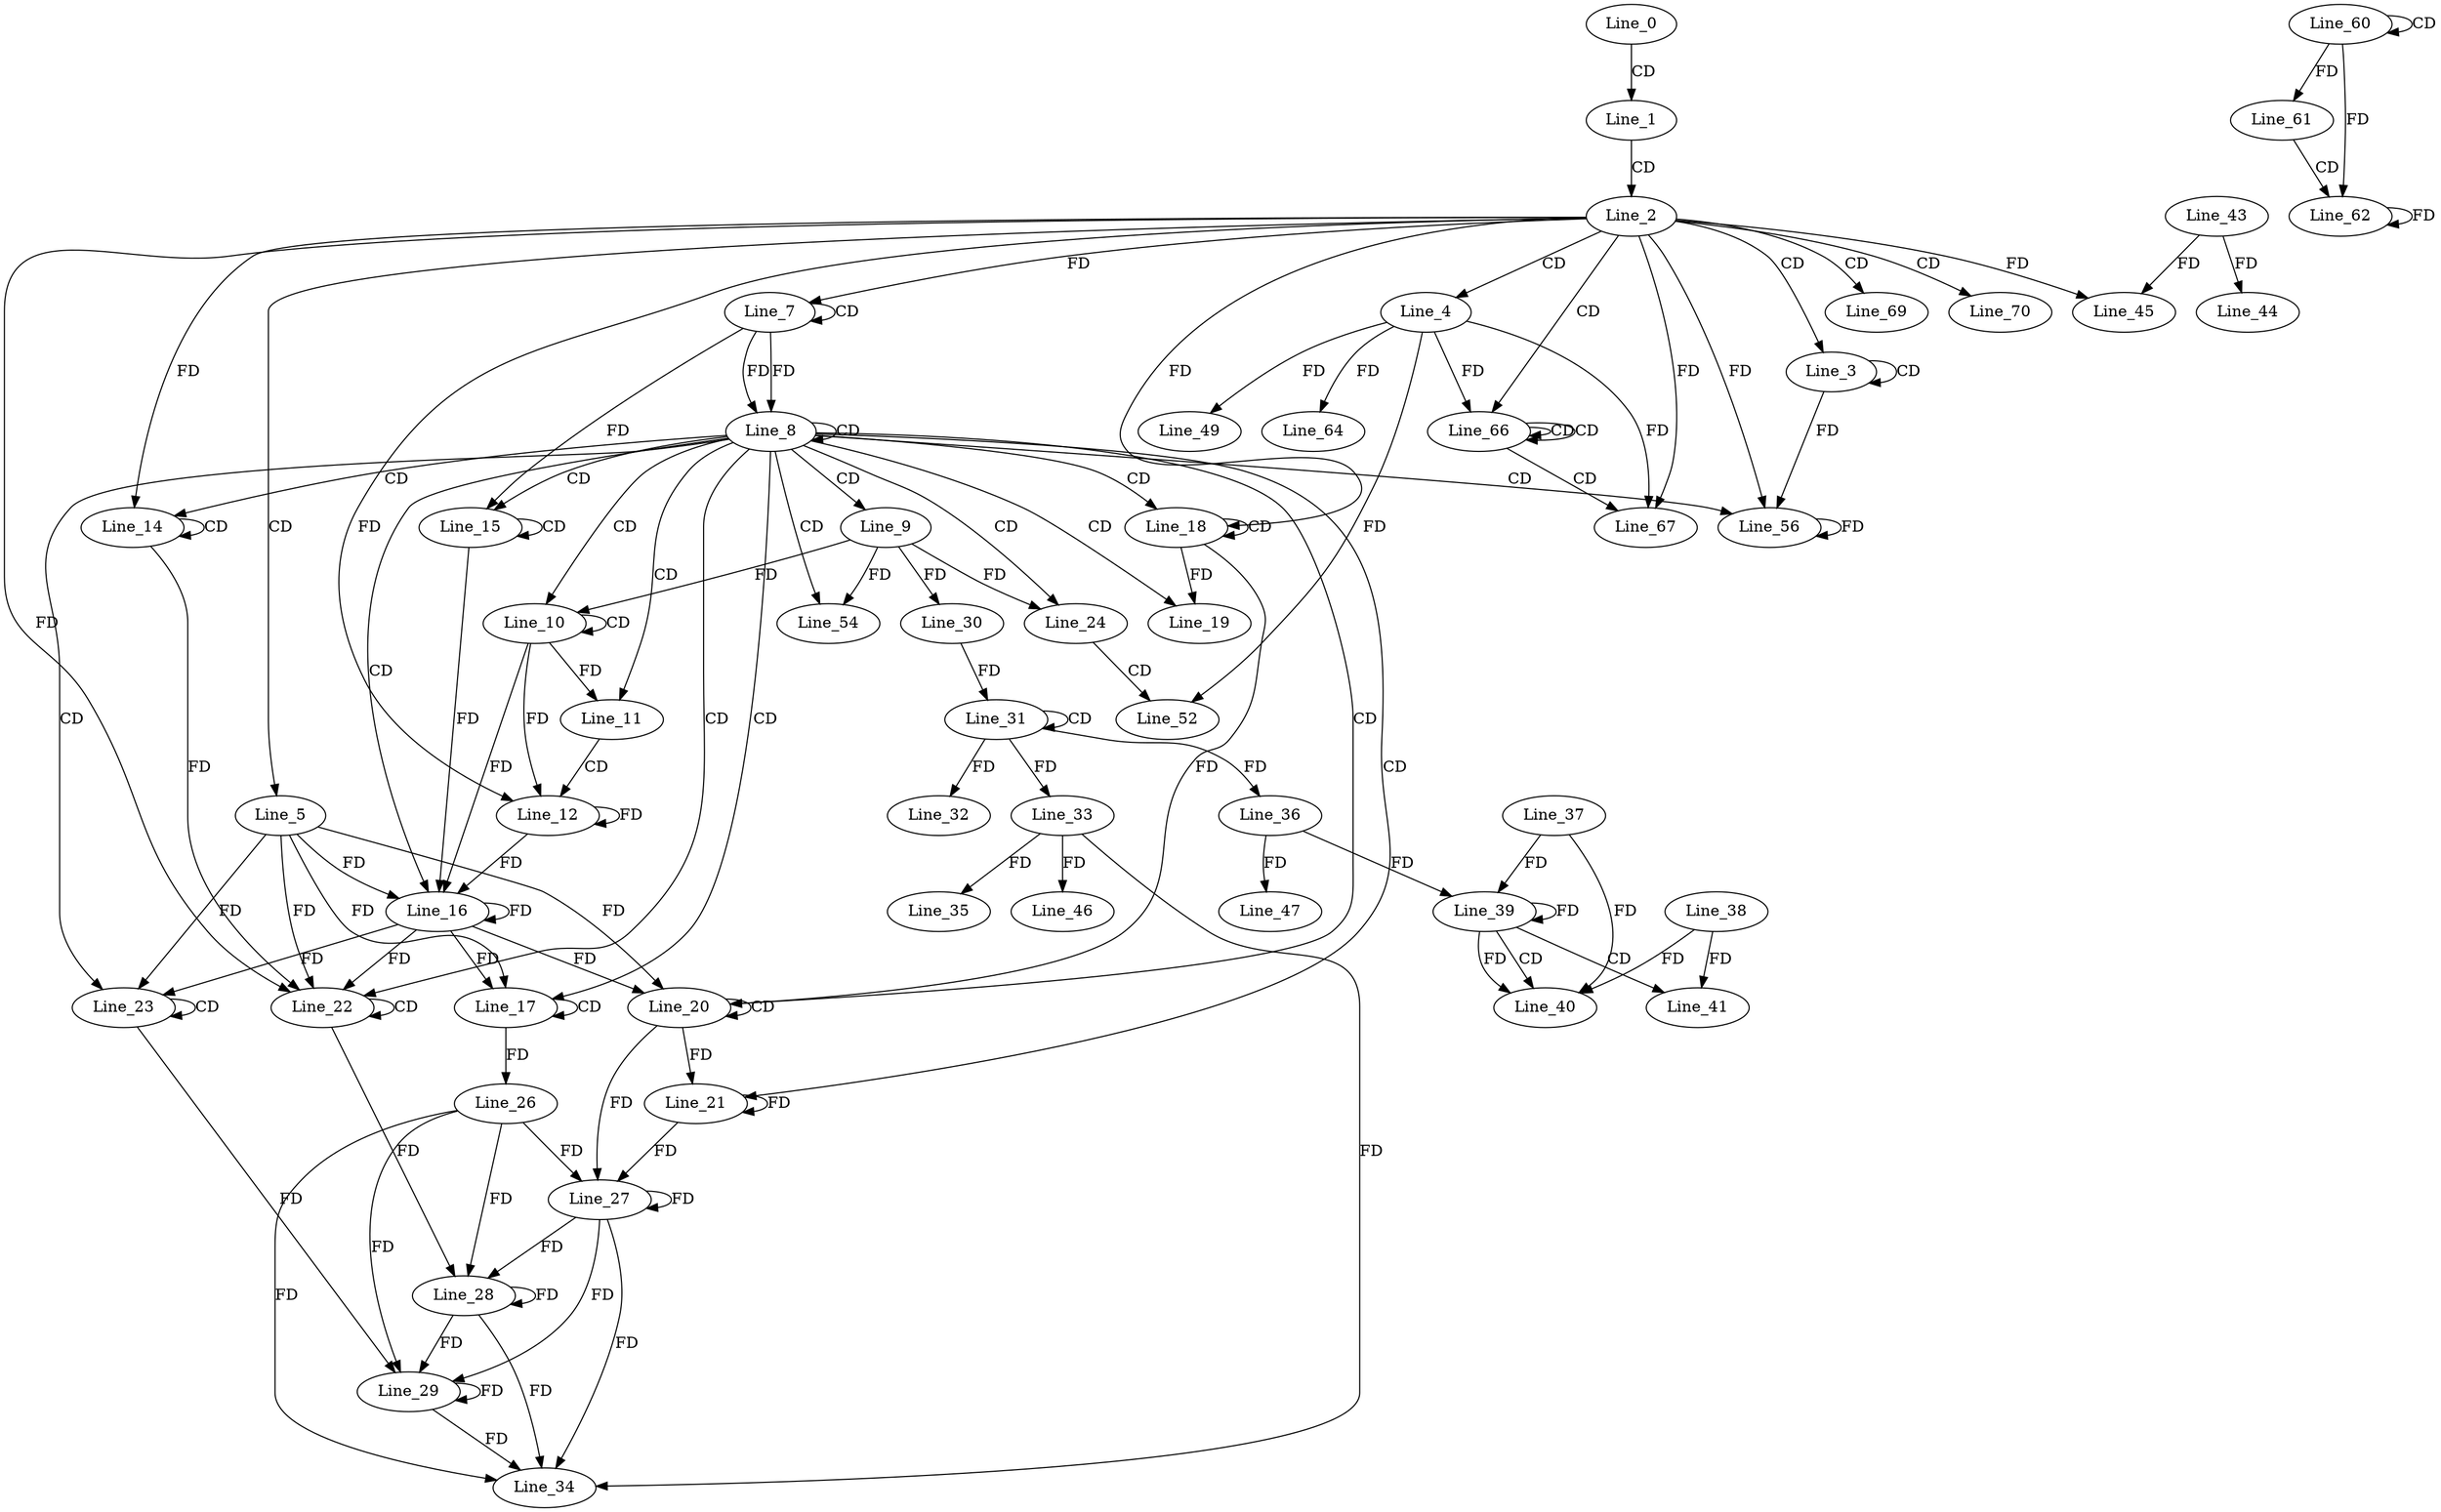 digraph G {
  Line_0;
  Line_1;
  Line_2;
  Line_3;
  Line_3;
  Line_4;
  Line_5;
  Line_7;
  Line_7;
  Line_8;
  Line_8;
  Line_9;
  Line_10;
  Line_10;
  Line_11;
  Line_12;
  Line_12;
  Line_14;
  Line_14;
  Line_15;
  Line_15;
  Line_15;
  Line_16;
  Line_16;
  Line_17;
  Line_17;
  Line_18;
  Line_18;
  Line_19;
  Line_20;
  Line_20;
  Line_21;
  Line_21;
  Line_21;
  Line_22;
  Line_22;
  Line_23;
  Line_23;
  Line_23;
  Line_24;
  Line_24;
  Line_26;
  Line_26;
  Line_27;
  Line_27;
  Line_28;
  Line_28;
  Line_29;
  Line_29;
  Line_30;
  Line_31;
  Line_31;
  Line_30;
  Line_32;
  Line_33;
  Line_33;
  Line_34;
  Line_35;
  Line_36;
  Line_39;
  Line_37;
  Line_39;
  Line_36;
  Line_39;
  Line_40;
  Line_38;
  Line_40;
  Line_41;
  Line_43;
  Line_44;
  Line_45;
  Line_46;
  Line_47;
  Line_49;
  Line_52;
  Line_54;
  Line_56;
  Line_56;
  Line_60;
  Line_60;
  Line_61;
  Line_62;
  Line_62;
  Line_64;
  Line_66;
  Line_66;
  Line_66;
  Line_67;
  Line_69;
  Line_70;
  Line_0 -> Line_1 [ label="CD" ];
  Line_1 -> Line_2 [ label="CD" ];
  Line_2 -> Line_3 [ label="CD" ];
  Line_3 -> Line_3 [ label="CD" ];
  Line_2 -> Line_4 [ label="CD" ];
  Line_2 -> Line_5 [ label="CD" ];
  Line_7 -> Line_7 [ label="CD" ];
  Line_2 -> Line_7 [ label="FD" ];
  Line_7 -> Line_8 [ label="FD" ];
  Line_8 -> Line_8 [ label="CD" ];
  Line_7 -> Line_8 [ label="FD" ];
  Line_8 -> Line_9 [ label="CD" ];
  Line_8 -> Line_10 [ label="CD" ];
  Line_10 -> Line_10 [ label="CD" ];
  Line_9 -> Line_10 [ label="FD" ];
  Line_8 -> Line_11 [ label="CD" ];
  Line_10 -> Line_11 [ label="FD" ];
  Line_11 -> Line_12 [ label="CD" ];
  Line_10 -> Line_12 [ label="FD" ];
  Line_12 -> Line_12 [ label="FD" ];
  Line_2 -> Line_12 [ label="FD" ];
  Line_8 -> Line_14 [ label="CD" ];
  Line_14 -> Line_14 [ label="CD" ];
  Line_2 -> Line_14 [ label="FD" ];
  Line_8 -> Line_15 [ label="CD" ];
  Line_15 -> Line_15 [ label="CD" ];
  Line_7 -> Line_15 [ label="FD" ];
  Line_8 -> Line_16 [ label="CD" ];
  Line_5 -> Line_16 [ label="FD" ];
  Line_16 -> Line_16 [ label="FD" ];
  Line_15 -> Line_16 [ label="FD" ];
  Line_10 -> Line_16 [ label="FD" ];
  Line_12 -> Line_16 [ label="FD" ];
  Line_8 -> Line_17 [ label="CD" ];
  Line_17 -> Line_17 [ label="CD" ];
  Line_5 -> Line_17 [ label="FD" ];
  Line_16 -> Line_17 [ label="FD" ];
  Line_8 -> Line_18 [ label="CD" ];
  Line_18 -> Line_18 [ label="CD" ];
  Line_2 -> Line_18 [ label="FD" ];
  Line_8 -> Line_19 [ label="CD" ];
  Line_18 -> Line_19 [ label="FD" ];
  Line_8 -> Line_20 [ label="CD" ];
  Line_20 -> Line_20 [ label="CD" ];
  Line_18 -> Line_20 [ label="FD" ];
  Line_5 -> Line_20 [ label="FD" ];
  Line_16 -> Line_20 [ label="FD" ];
  Line_8 -> Line_21 [ label="CD" ];
  Line_20 -> Line_21 [ label="FD" ];
  Line_21 -> Line_21 [ label="FD" ];
  Line_8 -> Line_22 [ label="CD" ];
  Line_22 -> Line_22 [ label="CD" ];
  Line_14 -> Line_22 [ label="FD" ];
  Line_5 -> Line_22 [ label="FD" ];
  Line_16 -> Line_22 [ label="FD" ];
  Line_2 -> Line_22 [ label="FD" ];
  Line_8 -> Line_23 [ label="CD" ];
  Line_23 -> Line_23 [ label="CD" ];
  Line_5 -> Line_23 [ label="FD" ];
  Line_16 -> Line_23 [ label="FD" ];
  Line_8 -> Line_24 [ label="CD" ];
  Line_9 -> Line_24 [ label="FD" ];
  Line_17 -> Line_26 [ label="FD" ];
  Line_26 -> Line_27 [ label="FD" ];
  Line_27 -> Line_27 [ label="FD" ];
  Line_20 -> Line_27 [ label="FD" ];
  Line_21 -> Line_27 [ label="FD" ];
  Line_26 -> Line_28 [ label="FD" ];
  Line_27 -> Line_28 [ label="FD" ];
  Line_28 -> Line_28 [ label="FD" ];
  Line_22 -> Line_28 [ label="FD" ];
  Line_26 -> Line_29 [ label="FD" ];
  Line_27 -> Line_29 [ label="FD" ];
  Line_28 -> Line_29 [ label="FD" ];
  Line_29 -> Line_29 [ label="FD" ];
  Line_23 -> Line_29 [ label="FD" ];
  Line_9 -> Line_30 [ label="FD" ];
  Line_31 -> Line_31 [ label="CD" ];
  Line_30 -> Line_31 [ label="FD" ];
  Line_31 -> Line_32 [ label="FD" ];
  Line_31 -> Line_33 [ label="FD" ];
  Line_33 -> Line_34 [ label="FD" ];
  Line_26 -> Line_34 [ label="FD" ];
  Line_27 -> Line_34 [ label="FD" ];
  Line_28 -> Line_34 [ label="FD" ];
  Line_29 -> Line_34 [ label="FD" ];
  Line_33 -> Line_35 [ label="FD" ];
  Line_31 -> Line_36 [ label="FD" ];
  Line_39 -> Line_39 [ label="FD" ];
  Line_37 -> Line_39 [ label="FD" ];
  Line_36 -> Line_39 [ label="FD" ];
  Line_39 -> Line_40 [ label="CD" ];
  Line_38 -> Line_40 [ label="FD" ];
  Line_39 -> Line_40 [ label="FD" ];
  Line_37 -> Line_40 [ label="FD" ];
  Line_39 -> Line_41 [ label="CD" ];
  Line_38 -> Line_41 [ label="FD" ];
  Line_43 -> Line_44 [ label="FD" ];
  Line_2 -> Line_45 [ label="FD" ];
  Line_43 -> Line_45 [ label="FD" ];
  Line_33 -> Line_46 [ label="FD" ];
  Line_36 -> Line_47 [ label="FD" ];
  Line_4 -> Line_49 [ label="FD" ];
  Line_24 -> Line_52 [ label="CD" ];
  Line_4 -> Line_52 [ label="FD" ];
  Line_8 -> Line_54 [ label="CD" ];
  Line_9 -> Line_54 [ label="FD" ];
  Line_8 -> Line_56 [ label="CD" ];
  Line_3 -> Line_56 [ label="FD" ];
  Line_56 -> Line_56 [ label="FD" ];
  Line_2 -> Line_56 [ label="FD" ];
  Line_60 -> Line_60 [ label="CD" ];
  Line_60 -> Line_61 [ label="FD" ];
  Line_61 -> Line_62 [ label="CD" ];
  Line_60 -> Line_62 [ label="FD" ];
  Line_62 -> Line_62 [ label="FD" ];
  Line_4 -> Line_64 [ label="FD" ];
  Line_2 -> Line_66 [ label="CD" ];
  Line_66 -> Line_66 [ label="CD" ];
  Line_66 -> Line_66 [ label="CD" ];
  Line_4 -> Line_66 [ label="FD" ];
  Line_66 -> Line_67 [ label="CD" ];
  Line_2 -> Line_67 [ label="FD" ];
  Line_4 -> Line_67 [ label="FD" ];
  Line_2 -> Line_69 [ label="CD" ];
  Line_2 -> Line_70 [ label="CD" ];
}
